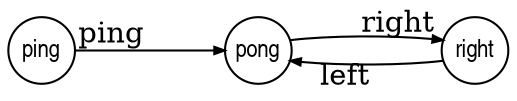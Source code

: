 digraph G {
  ranksep=.25;
  layout=circo;
  edge [arrowsize=.5]
  node [shape=circle, fontname="ArialNarrow",
        fontsize=12, fixedsize=true, height=.45];
  ping; pong; right; 
  ping -> pong  [label=ping];
  pong -> right  [label=right];
  right -> pong  [label=left];
}
